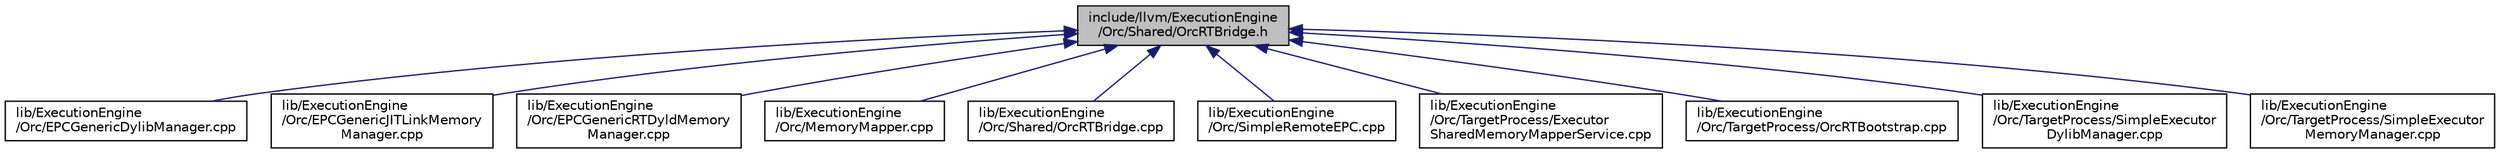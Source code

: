 digraph "include/llvm/ExecutionEngine/Orc/Shared/OrcRTBridge.h"
{
 // LATEX_PDF_SIZE
  bgcolor="transparent";
  edge [fontname="Helvetica",fontsize="10",labelfontname="Helvetica",labelfontsize="10"];
  node [fontname="Helvetica",fontsize="10",shape=record];
  Node1 [label="include/llvm/ExecutionEngine\l/Orc/Shared/OrcRTBridge.h",height=0.2,width=0.4,color="black", fillcolor="grey75", style="filled", fontcolor="black",tooltip=" "];
  Node1 -> Node2 [dir="back",color="midnightblue",fontsize="10",style="solid",fontname="Helvetica"];
  Node2 [label="lib/ExecutionEngine\l/Orc/EPCGenericDylibManager.cpp",height=0.2,width=0.4,color="black",URL="$EPCGenericDylibManager_8cpp.html",tooltip=" "];
  Node1 -> Node3 [dir="back",color="midnightblue",fontsize="10",style="solid",fontname="Helvetica"];
  Node3 [label="lib/ExecutionEngine\l/Orc/EPCGenericJITLinkMemory\lManager.cpp",height=0.2,width=0.4,color="black",URL="$EPCGenericJITLinkMemoryManager_8cpp.html",tooltip=" "];
  Node1 -> Node4 [dir="back",color="midnightblue",fontsize="10",style="solid",fontname="Helvetica"];
  Node4 [label="lib/ExecutionEngine\l/Orc/EPCGenericRTDyldMemory\lManager.cpp",height=0.2,width=0.4,color="black",URL="$EPCGenericRTDyldMemoryManager_8cpp.html",tooltip=" "];
  Node1 -> Node5 [dir="back",color="midnightblue",fontsize="10",style="solid",fontname="Helvetica"];
  Node5 [label="lib/ExecutionEngine\l/Orc/MemoryMapper.cpp",height=0.2,width=0.4,color="black",URL="$MemoryMapper_8cpp.html",tooltip=" "];
  Node1 -> Node6 [dir="back",color="midnightblue",fontsize="10",style="solid",fontname="Helvetica"];
  Node6 [label="lib/ExecutionEngine\l/Orc/Shared/OrcRTBridge.cpp",height=0.2,width=0.4,color="black",URL="$OrcRTBridge_8cpp.html",tooltip=" "];
  Node1 -> Node7 [dir="back",color="midnightblue",fontsize="10",style="solid",fontname="Helvetica"];
  Node7 [label="lib/ExecutionEngine\l/Orc/SimpleRemoteEPC.cpp",height=0.2,width=0.4,color="black",URL="$SimpleRemoteEPC_8cpp.html",tooltip=" "];
  Node1 -> Node8 [dir="back",color="midnightblue",fontsize="10",style="solid",fontname="Helvetica"];
  Node8 [label="lib/ExecutionEngine\l/Orc/TargetProcess/Executor\lSharedMemoryMapperService.cpp",height=0.2,width=0.4,color="black",URL="$ExecutorSharedMemoryMapperService_8cpp.html",tooltip=" "];
  Node1 -> Node9 [dir="back",color="midnightblue",fontsize="10",style="solid",fontname="Helvetica"];
  Node9 [label="lib/ExecutionEngine\l/Orc/TargetProcess/OrcRTBootstrap.cpp",height=0.2,width=0.4,color="black",URL="$OrcRTBootstrap_8cpp.html",tooltip=" "];
  Node1 -> Node10 [dir="back",color="midnightblue",fontsize="10",style="solid",fontname="Helvetica"];
  Node10 [label="lib/ExecutionEngine\l/Orc/TargetProcess/SimpleExecutor\lDylibManager.cpp",height=0.2,width=0.4,color="black",URL="$SimpleExecutorDylibManager_8cpp.html",tooltip=" "];
  Node1 -> Node11 [dir="back",color="midnightblue",fontsize="10",style="solid",fontname="Helvetica"];
  Node11 [label="lib/ExecutionEngine\l/Orc/TargetProcess/SimpleExecutor\lMemoryManager.cpp",height=0.2,width=0.4,color="black",URL="$SimpleExecutorMemoryManager_8cpp.html",tooltip=" "];
}
